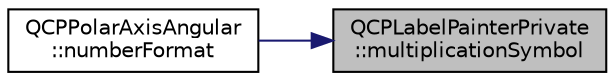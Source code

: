 digraph "QCPLabelPainterPrivate::multiplicationSymbol"
{
 // LATEX_PDF_SIZE
  edge [fontname="Helvetica",fontsize="10",labelfontname="Helvetica",labelfontsize="10"];
  node [fontname="Helvetica",fontsize="10",shape=record];
  rankdir="RL";
  Node1 [label="QCPLabelPainterPrivate\l::multiplicationSymbol",height=0.2,width=0.4,color="black", fillcolor="grey75", style="filled", fontcolor="black",tooltip=" "];
  Node1 -> Node2 [dir="back",color="midnightblue",fontsize="10",style="solid",fontname="Helvetica"];
  Node2 [label="QCPPolarAxisAngular\l::numberFormat",height=0.2,width=0.4,color="black", fillcolor="white", style="filled",URL="$classQCPPolarAxisAngular.html#adb591c3100c83a1ee8a3dbefa1101fa6",tooltip=" "];
}
